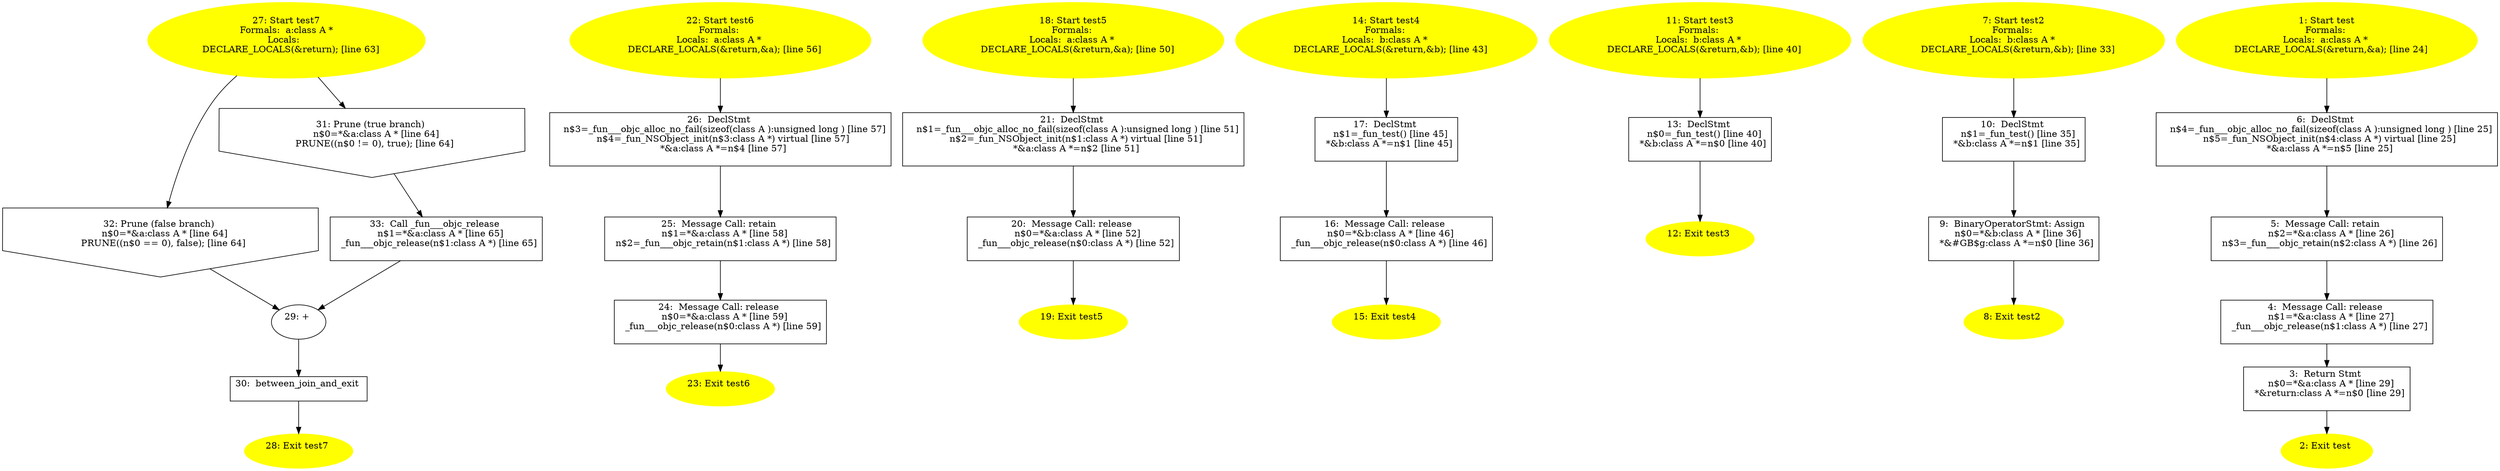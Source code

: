 /* @generated */
digraph iCFG {
33 [label="33:  Call _fun___objc_release \n   n$1=*&a:class A * [line 65]\n  _fun___objc_release(n$1:class A *) [line 65]\n " shape="box"]
	

	 33 -> 29 ;
32 [label="32: Prune (false branch) \n   n$0=*&a:class A * [line 64]\n  PRUNE((n$0 == 0), false); [line 64]\n " shape="invhouse"]
	

	 32 -> 29 ;
31 [label="31: Prune (true branch) \n   n$0=*&a:class A * [line 64]\n  PRUNE((n$0 != 0), true); [line 64]\n " shape="invhouse"]
	

	 31 -> 33 ;
30 [label="30:  between_join_and_exit \n  " shape="box"]
	

	 30 -> 28 ;
29 [label="29: + \n  " ]
	

	 29 -> 30 ;
28 [label="28: Exit test7 \n  " color=yellow style=filled]
	

27 [label="27: Start test7\nFormals:  a:class A *\nLocals:  \n   DECLARE_LOCALS(&return); [line 63]\n " color=yellow style=filled]
	

	 27 -> 31 ;
	 27 -> 32 ;
26 [label="26:  DeclStmt \n   n$3=_fun___objc_alloc_no_fail(sizeof(class A ):unsigned long ) [line 57]\n  n$4=_fun_NSObject_init(n$3:class A *) virtual [line 57]\n  *&a:class A *=n$4 [line 57]\n " shape="box"]
	

	 26 -> 25 ;
25 [label="25:  Message Call: retain \n   n$1=*&a:class A * [line 58]\n  n$2=_fun___objc_retain(n$1:class A *) [line 58]\n " shape="box"]
	

	 25 -> 24 ;
24 [label="24:  Message Call: release \n   n$0=*&a:class A * [line 59]\n  _fun___objc_release(n$0:class A *) [line 59]\n " shape="box"]
	

	 24 -> 23 ;
23 [label="23: Exit test6 \n  " color=yellow style=filled]
	

22 [label="22: Start test6\nFormals: \nLocals:  a:class A * \n   DECLARE_LOCALS(&return,&a); [line 56]\n " color=yellow style=filled]
	

	 22 -> 26 ;
21 [label="21:  DeclStmt \n   n$1=_fun___objc_alloc_no_fail(sizeof(class A ):unsigned long ) [line 51]\n  n$2=_fun_NSObject_init(n$1:class A *) virtual [line 51]\n  *&a:class A *=n$2 [line 51]\n " shape="box"]
	

	 21 -> 20 ;
20 [label="20:  Message Call: release \n   n$0=*&a:class A * [line 52]\n  _fun___objc_release(n$0:class A *) [line 52]\n " shape="box"]
	

	 20 -> 19 ;
19 [label="19: Exit test5 \n  " color=yellow style=filled]
	

18 [label="18: Start test5\nFormals: \nLocals:  a:class A * \n   DECLARE_LOCALS(&return,&a); [line 50]\n " color=yellow style=filled]
	

	 18 -> 21 ;
17 [label="17:  DeclStmt \n   n$1=_fun_test() [line 45]\n  *&b:class A *=n$1 [line 45]\n " shape="box"]
	

	 17 -> 16 ;
16 [label="16:  Message Call: release \n   n$0=*&b:class A * [line 46]\n  _fun___objc_release(n$0:class A *) [line 46]\n " shape="box"]
	

	 16 -> 15 ;
15 [label="15: Exit test4 \n  " color=yellow style=filled]
	

14 [label="14: Start test4\nFormals: \nLocals:  b:class A * \n   DECLARE_LOCALS(&return,&b); [line 43]\n " color=yellow style=filled]
	

	 14 -> 17 ;
13 [label="13:  DeclStmt \n   n$0=_fun_test() [line 40]\n  *&b:class A *=n$0 [line 40]\n " shape="box"]
	

	 13 -> 12 ;
12 [label="12: Exit test3 \n  " color=yellow style=filled]
	

11 [label="11: Start test3\nFormals: \nLocals:  b:class A * \n   DECLARE_LOCALS(&return,&b); [line 40]\n " color=yellow style=filled]
	

	 11 -> 13 ;
10 [label="10:  DeclStmt \n   n$1=_fun_test() [line 35]\n  *&b:class A *=n$1 [line 35]\n " shape="box"]
	

	 10 -> 9 ;
9 [label="9:  BinaryOperatorStmt: Assign \n   n$0=*&b:class A * [line 36]\n  *&#GB$g:class A *=n$0 [line 36]\n " shape="box"]
	

	 9 -> 8 ;
8 [label="8: Exit test2 \n  " color=yellow style=filled]
	

7 [label="7: Start test2\nFormals: \nLocals:  b:class A * \n   DECLARE_LOCALS(&return,&b); [line 33]\n " color=yellow style=filled]
	

	 7 -> 10 ;
6 [label="6:  DeclStmt \n   n$4=_fun___objc_alloc_no_fail(sizeof(class A ):unsigned long ) [line 25]\n  n$5=_fun_NSObject_init(n$4:class A *) virtual [line 25]\n  *&a:class A *=n$5 [line 25]\n " shape="box"]
	

	 6 -> 5 ;
5 [label="5:  Message Call: retain \n   n$2=*&a:class A * [line 26]\n  n$3=_fun___objc_retain(n$2:class A *) [line 26]\n " shape="box"]
	

	 5 -> 4 ;
4 [label="4:  Message Call: release \n   n$1=*&a:class A * [line 27]\n  _fun___objc_release(n$1:class A *) [line 27]\n " shape="box"]
	

	 4 -> 3 ;
3 [label="3:  Return Stmt \n   n$0=*&a:class A * [line 29]\n  *&return:class A *=n$0 [line 29]\n " shape="box"]
	

	 3 -> 2 ;
2 [label="2: Exit test \n  " color=yellow style=filled]
	

1 [label="1: Start test\nFormals: \nLocals:  a:class A * \n   DECLARE_LOCALS(&return,&a); [line 24]\n " color=yellow style=filled]
	

	 1 -> 6 ;
}
